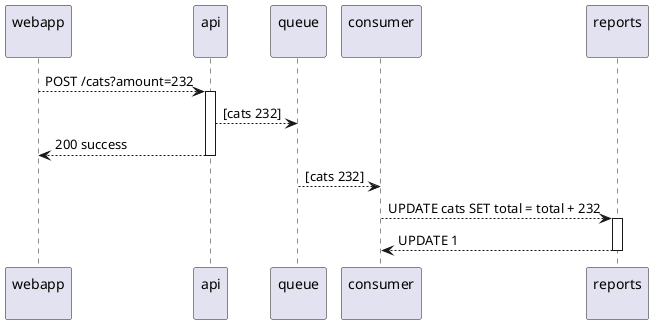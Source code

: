 @startuml
participant "webapp\n" as webapp
participant "api\n" as api
participant "queue\n" as q
participant "consumer\n" as cons
participant "reports\n" as db

webapp --> api: POST /cats?amount=232
activate api
api --> q: [cats 232]
api --> webapp: 200 success
deactivate api

q --> cons: [cats 232]
cons --> db: UPDATE cats SET total = total + 232
activate db
db --> cons: UPDATE 1
deactivate db
@enduml
